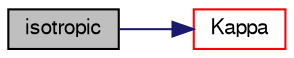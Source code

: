 digraph "isotropic"
{
  bgcolor="transparent";
  edge [fontname="FreeSans",fontsize="10",labelfontname="FreeSans",labelfontsize="10"];
  node [fontname="FreeSans",fontsize="10",shape=record];
  rankdir="LR";
  Node18 [label="isotropic",height=0.2,width=0.4,color="black", fillcolor="grey75", style="filled", fontcolor="black"];
  Node18 -> Node19 [color="midnightblue",fontsize="10",style="solid",fontname="FreeSans"];
  Node19 [label="Kappa",height=0.2,width=0.4,color="red",URL="$a30226.html#aa9b6196723282fed494a11975c0e84eb",tooltip="Anisotropic thermal conductivity [W/m/K]. "];
}
